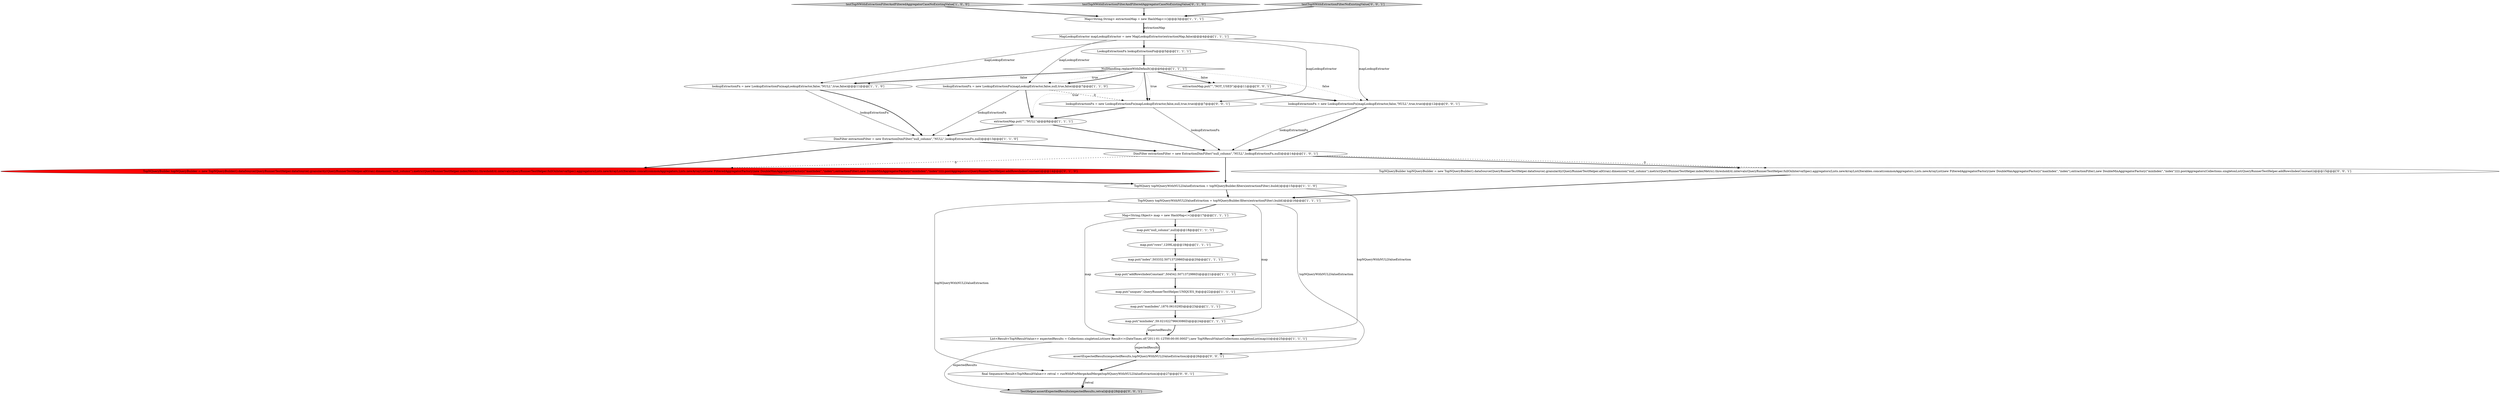 digraph {
15 [style = filled, label = "map.put(\"addRowsIndexConstant\",504542.5071372986D)@@@21@@@['1', '1', '1']", fillcolor = white, shape = ellipse image = "AAA0AAABBB1BBB"];
11 [style = filled, label = "testTopNWithExtractionFilterAndFilteredAggregatorCaseNoExistingValue['1', '0', '0']", fillcolor = lightgray, shape = diamond image = "AAA0AAABBB1BBB"];
18 [style = filled, label = "map.put(\"minIndex\",59.02102279663086D)@@@24@@@['1', '1', '1']", fillcolor = white, shape = ellipse image = "AAA0AAABBB1BBB"];
14 [style = filled, label = "NullHandling.replaceWithDefault()@@@6@@@['1', '1', '1']", fillcolor = white, shape = diamond image = "AAA0AAABBB1BBB"];
9 [style = filled, label = "map.put(\"maxIndex\",1870.061029D)@@@23@@@['1', '1', '1']", fillcolor = white, shape = ellipse image = "AAA0AAABBB1BBB"];
25 [style = filled, label = "lookupExtractionFn = new LookupExtractionFn(mapLookupExtractor,false,null,true,true)@@@7@@@['0', '0', '1']", fillcolor = white, shape = ellipse image = "AAA0AAABBB3BBB"];
21 [style = filled, label = "testTopNWithExtractionFilterAndFilteredAggregatorCaseNoExistingValue['0', '1', '0']", fillcolor = lightgray, shape = diamond image = "AAA0AAABBB2BBB"];
26 [style = filled, label = "final Sequence<Result<TopNResultValue>> retval = runWithPreMergeAndMerge(topNQueryWithNULLValueExtraction)@@@27@@@['0', '0', '1']", fillcolor = white, shape = ellipse image = "AAA0AAABBB3BBB"];
24 [style = filled, label = "extractionMap.put(\"\",\"NOT_USED\")@@@11@@@['0', '0', '1']", fillcolor = white, shape = ellipse image = "AAA0AAABBB3BBB"];
13 [style = filled, label = "map.put(\"rows\",1209L)@@@19@@@['1', '1', '1']", fillcolor = white, shape = ellipse image = "AAA0AAABBB1BBB"];
10 [style = filled, label = "DimFilter extractionFilter = new ExtractionDimFilter(\"null_column\",\"NULL\",lookupExtractionFn,null)@@@14@@@['1', '0', '1']", fillcolor = white, shape = ellipse image = "AAA0AAABBB1BBB"];
28 [style = filled, label = "lookupExtractionFn = new LookupExtractionFn(mapLookupExtractor,false,\"NULL\",true,true)@@@12@@@['0', '0', '1']", fillcolor = white, shape = ellipse image = "AAA0AAABBB3BBB"];
30 [style = filled, label = "TestHelper.assertExpectedResults(expectedResults,retval)@@@28@@@['0', '0', '1']", fillcolor = lightgray, shape = ellipse image = "AAA0AAABBB3BBB"];
29 [style = filled, label = "testTopNWithExtractionFilterNoExistingValue['0', '0', '1']", fillcolor = lightgray, shape = diamond image = "AAA0AAABBB3BBB"];
0 [style = filled, label = "extractionMap.put(\"\",\"NULL\")@@@8@@@['1', '1', '1']", fillcolor = white, shape = ellipse image = "AAA0AAABBB1BBB"];
17 [style = filled, label = "map.put(\"uniques\",QueryRunnerTestHelper.UNIQUES_9)@@@22@@@['1', '1', '1']", fillcolor = white, shape = ellipse image = "AAA0AAABBB1BBB"];
6 [style = filled, label = "map.put(\"index\",503332.5071372986D)@@@20@@@['1', '1', '1']", fillcolor = white, shape = ellipse image = "AAA0AAABBB1BBB"];
12 [style = filled, label = "MapLookupExtractor mapLookupExtractor = new MapLookupExtractor(extractionMap,false)@@@4@@@['1', '1', '1']", fillcolor = white, shape = ellipse image = "AAA0AAABBB1BBB"];
3 [style = filled, label = "Map<String,Object> map = new HashMap<>()@@@17@@@['1', '1', '1']", fillcolor = white, shape = ellipse image = "AAA0AAABBB1BBB"];
1 [style = filled, label = "map.put(\"null_column\",null)@@@18@@@['1', '1', '1']", fillcolor = white, shape = ellipse image = "AAA0AAABBB1BBB"];
16 [style = filled, label = "lookupExtractionFn = new LookupExtractionFn(mapLookupExtractor,false,\"NULL\",true,false)@@@11@@@['1', '1', '0']", fillcolor = white, shape = ellipse image = "AAA0AAABBB1BBB"];
22 [style = filled, label = "TopNQueryBuilder topNQueryBuilder = new TopNQueryBuilder().dataSource(QueryRunnerTestHelper.dataSource).granularity(QueryRunnerTestHelper.allGran).dimension(\"null_column\").metric(QueryRunnerTestHelper.indexMetric).threshold(4).intervals(QueryRunnerTestHelper.fullOnIntervalSpec).aggregators(Lists.newArrayList(Iterables.concat(commonAggregators,Lists.newArrayList(new FilteredAggregatorFactory(new DoubleMaxAggregatorFactory(\"maxIndex\",\"index\"),extractionFilter),new DoubleMinAggregatorFactory(\"minIndex\",\"index\"))))).postAggregators(QueryRunnerTestHelper.addRowsIndexConstant)@@@14@@@['0', '1', '0']", fillcolor = red, shape = ellipse image = "AAA1AAABBB2BBB"];
19 [style = filled, label = "List<Result<TopNResultValue>> expectedResults = Collections.singletonList(new Result<>(DateTimes.of(\"2011-01-12T00:00:00.000Z\"),new TopNResultValue(Collections.singletonList(map))))@@@25@@@['1', '1', '1']", fillcolor = white, shape = ellipse image = "AAA0AAABBB1BBB"];
7 [style = filled, label = "LookupExtractionFn lookupExtractionFn@@@5@@@['1', '1', '1']", fillcolor = white, shape = ellipse image = "AAA0AAABBB1BBB"];
8 [style = filled, label = "Map<String,String> extractionMap = new HashMap<>()@@@3@@@['1', '1', '1']", fillcolor = white, shape = ellipse image = "AAA0AAABBB1BBB"];
4 [style = filled, label = "TopNQuery topNQueryWithNULLValueExtraction = topNQueryBuilder.filters(extractionFilter).build()@@@16@@@['1', '1', '1']", fillcolor = white, shape = ellipse image = "AAA0AAABBB1BBB"];
20 [style = filled, label = "lookupExtractionFn = new LookupExtractionFn(mapLookupExtractor,false,null,true,false)@@@7@@@['1', '1', '0']", fillcolor = white, shape = ellipse image = "AAA0AAABBB1BBB"];
5 [style = filled, label = "TopNQuery topNQueryWithNULLValueExtraction = topNQueryBuilder.filters(extractionFilter).build()@@@15@@@['1', '1', '0']", fillcolor = white, shape = ellipse image = "AAA0AAABBB1BBB"];
27 [style = filled, label = "TopNQueryBuilder topNQueryBuilder = new TopNQueryBuilder().dataSource(QueryRunnerTestHelper.dataSource).granularity(QueryRunnerTestHelper.allGran).dimension(\"null_column\").metric(QueryRunnerTestHelper.indexMetric).threshold(4).intervals(QueryRunnerTestHelper.fullOnIntervalSpec).aggregators(Lists.newArrayList(Iterables.concat(commonAggregators,Lists.newArrayList(new FilteredAggregatorFactory(new DoubleMaxAggregatorFactory(\"maxIndex\",\"index\"),extractionFilter),new DoubleMinAggregatorFactory(\"minIndex\",\"index\"))))).postAggregators(Collections.singletonList(QueryRunnerTestHelper.addRowsIndexConstant))@@@15@@@['0', '0', '1']", fillcolor = white, shape = ellipse image = "AAA0AAABBB3BBB"];
23 [style = filled, label = "assertExpectedResults(expectedResults,topNQueryWithNULLValueExtraction)@@@26@@@['0', '0', '1']", fillcolor = white, shape = ellipse image = "AAA0AAABBB3BBB"];
2 [style = filled, label = "DimFilter extractionFilter = new ExtractionDimFilter(\"null_column\",\"NULL\",lookupExtractionFn,null)@@@13@@@['1', '1', '0']", fillcolor = white, shape = ellipse image = "AAA0AAABBB1BBB"];
25->0 [style = bold, label=""];
14->16 [style = bold, label=""];
14->24 [style = bold, label=""];
4->3 [style = bold, label=""];
24->28 [style = bold, label=""];
29->8 [style = bold, label=""];
19->23 [style = solid, label="expectedResults"];
14->25 [style = bold, label=""];
28->10 [style = bold, label=""];
3->1 [style = bold, label=""];
14->0 [style = dotted, label="true"];
26->30 [style = solid, label="retval"];
10->27 [style = bold, label=""];
14->16 [style = dotted, label="false"];
17->9 [style = bold, label=""];
20->0 [style = bold, label=""];
16->2 [style = solid, label="lookupExtractionFn"];
0->2 [style = bold, label=""];
18->19 [style = bold, label=""];
21->8 [style = bold, label=""];
23->26 [style = bold, label=""];
14->24 [style = dotted, label="false"];
28->10 [style = solid, label="lookupExtractionFn"];
19->30 [style = solid, label="expectedResults"];
25->10 [style = solid, label="lookupExtractionFn"];
10->22 [style = dashed, label="0"];
16->2 [style = bold, label=""];
10->27 [style = dashed, label="0"];
2->10 [style = bold, label=""];
20->2 [style = solid, label="lookupExtractionFn"];
1->13 [style = bold, label=""];
12->7 [style = bold, label=""];
22->5 [style = bold, label=""];
12->25 [style = solid, label="mapLookupExtractor"];
6->15 [style = bold, label=""];
26->30 [style = bold, label=""];
7->14 [style = bold, label=""];
14->20 [style = dotted, label="true"];
14->28 [style = dotted, label="false"];
27->4 [style = bold, label=""];
15->17 [style = bold, label=""];
0->10 [style = bold, label=""];
4->23 [style = solid, label="topNQueryWithNULLValueExtraction"];
3->19 [style = solid, label="map"];
12->28 [style = solid, label="mapLookupExtractor"];
10->5 [style = bold, label=""];
9->18 [style = bold, label=""];
20->25 [style = dashed, label="0"];
12->20 [style = solid, label="mapLookupExtractor"];
19->23 [style = bold, label=""];
5->4 [style = bold, label=""];
14->25 [style = dotted, label="true"];
18->19 [style = solid, label="expectedResults"];
8->12 [style = bold, label=""];
5->19 [style = solid, label="topNQueryWithNULLValueExtraction"];
11->8 [style = bold, label=""];
13->6 [style = bold, label=""];
2->22 [style = bold, label=""];
4->26 [style = solid, label="topNQueryWithNULLValueExtraction"];
8->12 [style = solid, label="extractionMap"];
4->18 [style = solid, label="map"];
12->16 [style = solid, label="mapLookupExtractor"];
14->20 [style = bold, label=""];
}

